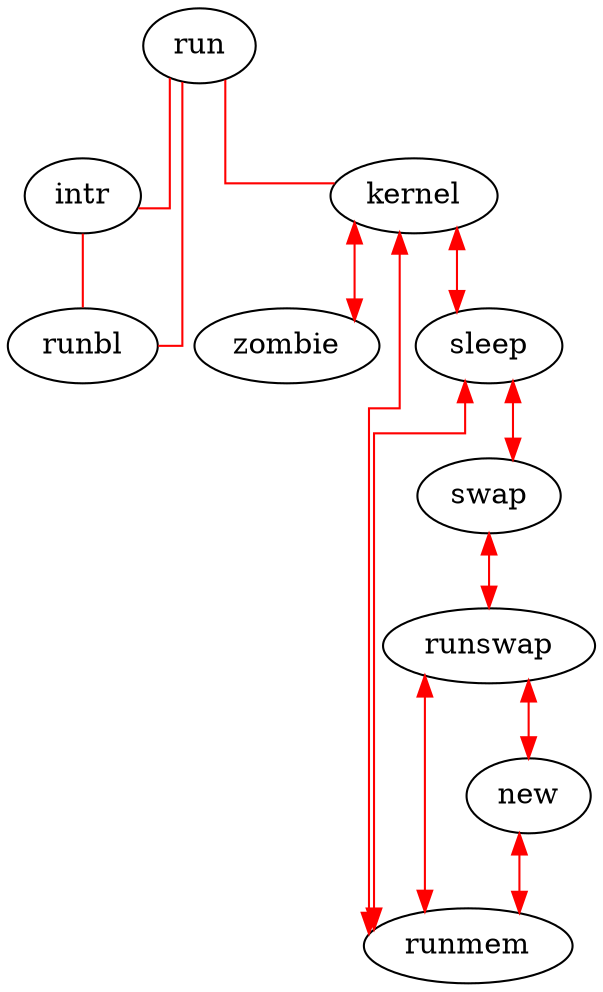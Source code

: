 graph example3 {
	splines=ortho
	edge [color=red]
	run -- intr
	intr -- runbl
	runbl -- run
	run -- kernel
	edge [dir=both]
	kernel -- zombie
	kernel -- sleep
	kernel -- runmem
	sleep -- swap
	swap -- runswap
	runswap -- new
	runswap -- runmem
	new -- runmem
	sleep -- runmem
}
